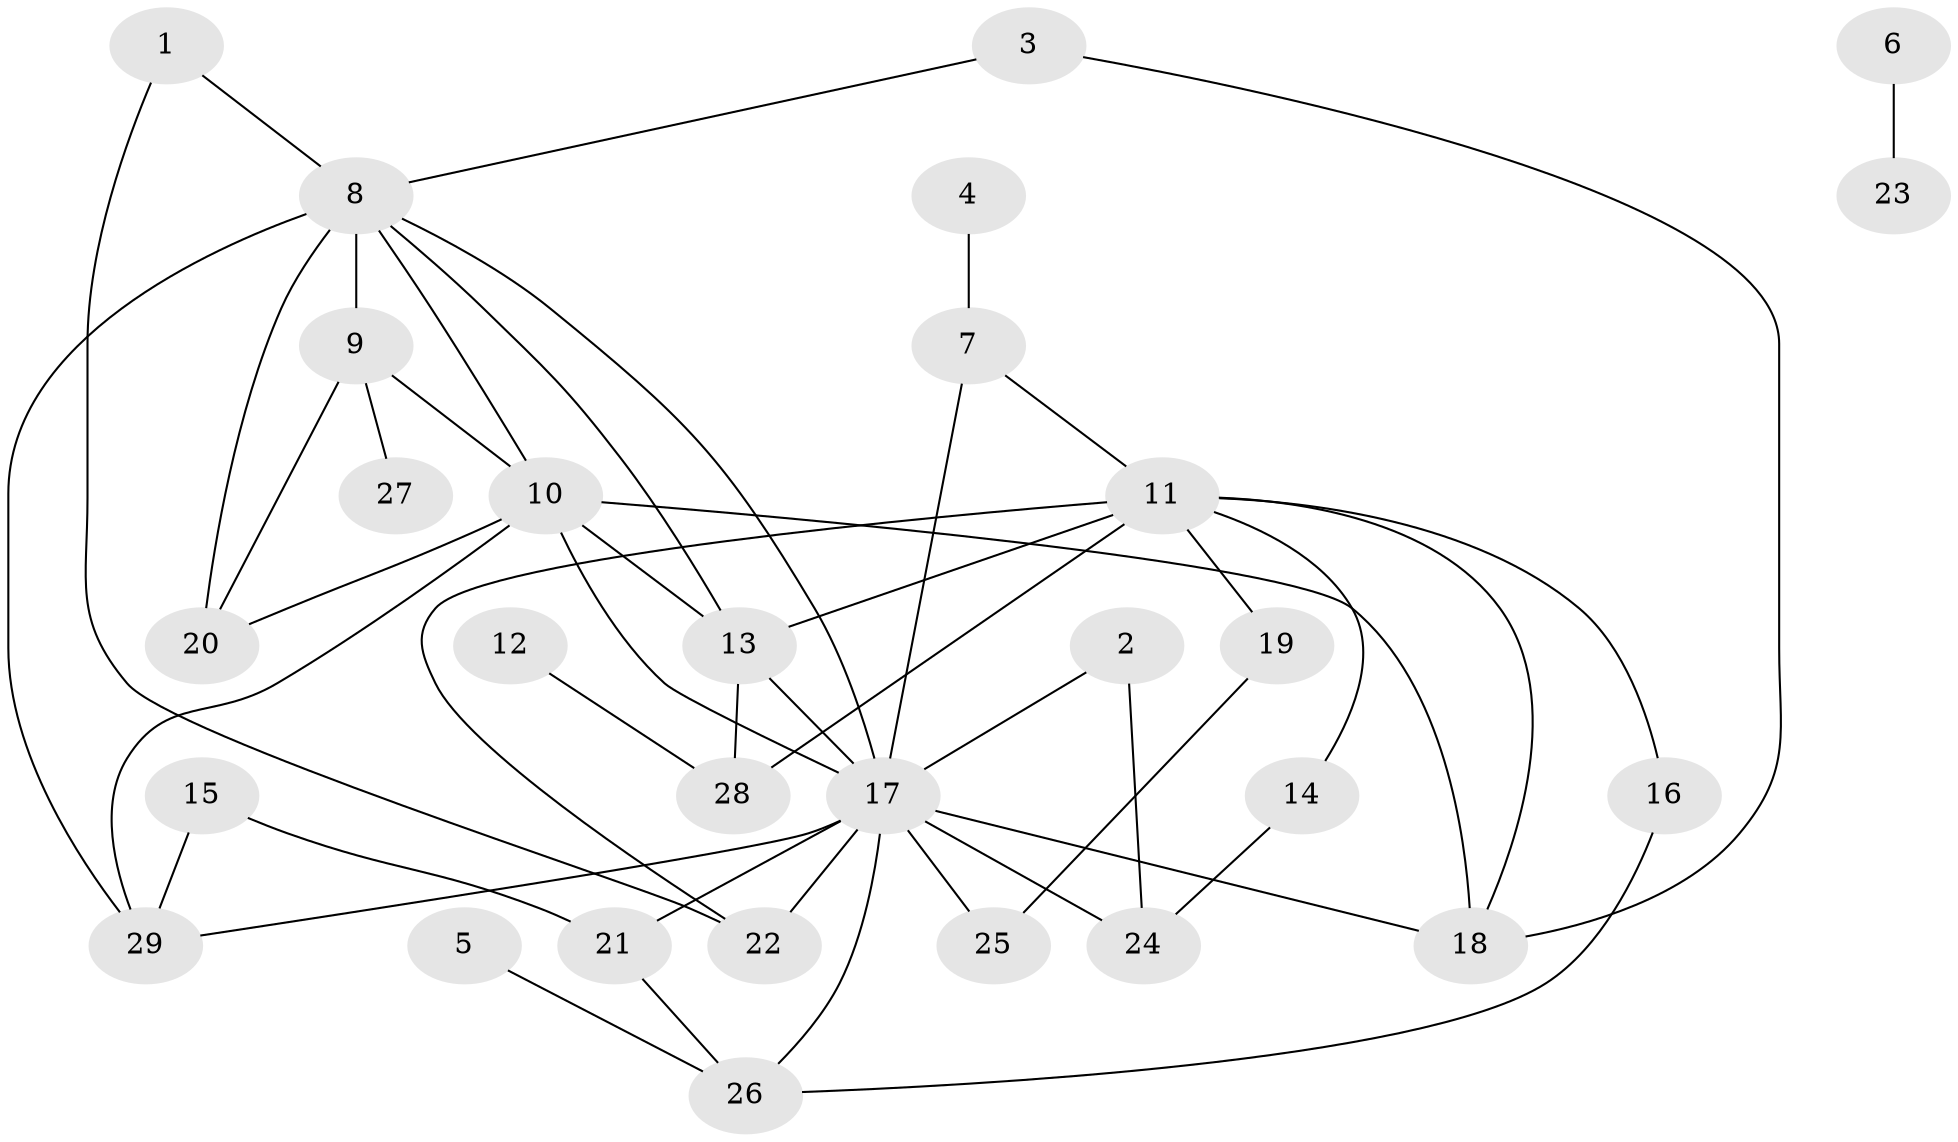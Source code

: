 // original degree distribution, {1: 0.15517241379310345, 2: 0.3448275862068966, 4: 0.15517241379310345, 5: 0.08620689655172414, 6: 0.05172413793103448, 3: 0.1724137931034483, 7: 0.034482758620689655}
// Generated by graph-tools (version 1.1) at 2025/33/03/09/25 02:33:36]
// undirected, 29 vertices, 48 edges
graph export_dot {
graph [start="1"]
  node [color=gray90,style=filled];
  1;
  2;
  3;
  4;
  5;
  6;
  7;
  8;
  9;
  10;
  11;
  12;
  13;
  14;
  15;
  16;
  17;
  18;
  19;
  20;
  21;
  22;
  23;
  24;
  25;
  26;
  27;
  28;
  29;
  1 -- 8 [weight=1.0];
  1 -- 22 [weight=1.0];
  2 -- 17 [weight=1.0];
  2 -- 24 [weight=1.0];
  3 -- 8 [weight=1.0];
  3 -- 18 [weight=1.0];
  4 -- 7 [weight=1.0];
  5 -- 26 [weight=1.0];
  6 -- 23 [weight=1.0];
  7 -- 11 [weight=1.0];
  7 -- 17 [weight=2.0];
  8 -- 9 [weight=1.0];
  8 -- 10 [weight=2.0];
  8 -- 13 [weight=1.0];
  8 -- 17 [weight=1.0];
  8 -- 20 [weight=2.0];
  8 -- 29 [weight=2.0];
  9 -- 10 [weight=1.0];
  9 -- 20 [weight=2.0];
  9 -- 27 [weight=1.0];
  10 -- 13 [weight=1.0];
  10 -- 17 [weight=1.0];
  10 -- 18 [weight=1.0];
  10 -- 20 [weight=1.0];
  10 -- 29 [weight=1.0];
  11 -- 13 [weight=1.0];
  11 -- 14 [weight=1.0];
  11 -- 16 [weight=1.0];
  11 -- 18 [weight=1.0];
  11 -- 19 [weight=1.0];
  11 -- 22 [weight=1.0];
  11 -- 28 [weight=1.0];
  12 -- 28 [weight=1.0];
  13 -- 17 [weight=2.0];
  13 -- 28 [weight=1.0];
  14 -- 24 [weight=1.0];
  15 -- 21 [weight=1.0];
  15 -- 29 [weight=2.0];
  16 -- 26 [weight=1.0];
  17 -- 18 [weight=2.0];
  17 -- 21 [weight=1.0];
  17 -- 22 [weight=1.0];
  17 -- 24 [weight=1.0];
  17 -- 25 [weight=1.0];
  17 -- 26 [weight=1.0];
  17 -- 29 [weight=1.0];
  19 -- 25 [weight=1.0];
  21 -- 26 [weight=1.0];
}

